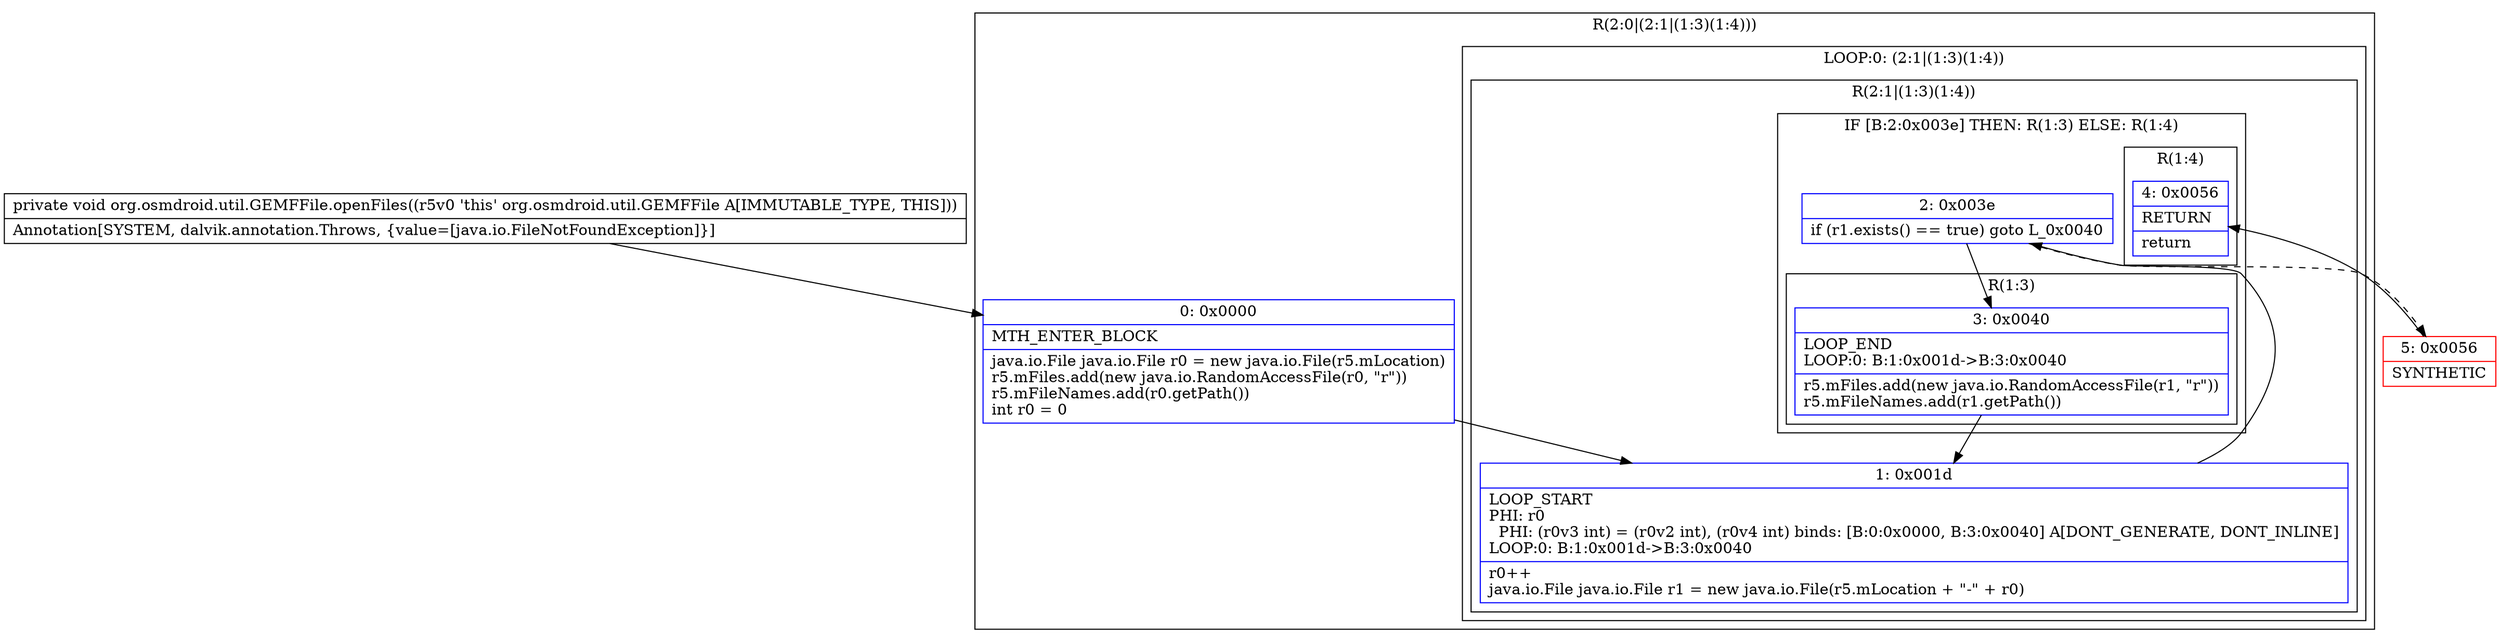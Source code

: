 digraph "CFG fororg.osmdroid.util.GEMFFile.openFiles()V" {
subgraph cluster_Region_1788240801 {
label = "R(2:0|(2:1|(1:3)(1:4)))";
node [shape=record,color=blue];
Node_0 [shape=record,label="{0\:\ 0x0000|MTH_ENTER_BLOCK\l|java.io.File java.io.File r0 = new java.io.File(r5.mLocation)\lr5.mFiles.add(new java.io.RandomAccessFile(r0, \"r\"))\lr5.mFileNames.add(r0.getPath())\lint r0 = 0\l}"];
subgraph cluster_LoopRegion_577756021 {
label = "LOOP:0: (2:1|(1:3)(1:4))";
node [shape=record,color=blue];
subgraph cluster_Region_1194327728 {
label = "R(2:1|(1:3)(1:4))";
node [shape=record,color=blue];
Node_1 [shape=record,label="{1\:\ 0x001d|LOOP_START\lPHI: r0 \l  PHI: (r0v3 int) = (r0v2 int), (r0v4 int) binds: [B:0:0x0000, B:3:0x0040] A[DONT_GENERATE, DONT_INLINE]\lLOOP:0: B:1:0x001d\-\>B:3:0x0040\l|r0++\ljava.io.File java.io.File r1 = new java.io.File(r5.mLocation + \"\-\" + r0)\l}"];
subgraph cluster_IfRegion_1919883348 {
label = "IF [B:2:0x003e] THEN: R(1:3) ELSE: R(1:4)";
node [shape=record,color=blue];
Node_2 [shape=record,label="{2\:\ 0x003e|if (r1.exists() == true) goto L_0x0040\l}"];
subgraph cluster_Region_706841549 {
label = "R(1:3)";
node [shape=record,color=blue];
Node_3 [shape=record,label="{3\:\ 0x0040|LOOP_END\lLOOP:0: B:1:0x001d\-\>B:3:0x0040\l|r5.mFiles.add(new java.io.RandomAccessFile(r1, \"r\"))\lr5.mFileNames.add(r1.getPath())\l}"];
}
subgraph cluster_Region_1588609478 {
label = "R(1:4)";
node [shape=record,color=blue];
Node_4 [shape=record,label="{4\:\ 0x0056|RETURN\l|return\l}"];
}
}
}
}
}
Node_5 [shape=record,color=red,label="{5\:\ 0x0056|SYNTHETIC\l}"];
MethodNode[shape=record,label="{private void org.osmdroid.util.GEMFFile.openFiles((r5v0 'this' org.osmdroid.util.GEMFFile A[IMMUTABLE_TYPE, THIS]))  | Annotation[SYSTEM, dalvik.annotation.Throws, \{value=[java.io.FileNotFoundException]\}]\l}"];
MethodNode -> Node_0;
Node_0 -> Node_1;
Node_1 -> Node_2;
Node_2 -> Node_3;
Node_2 -> Node_5[style=dashed];
Node_3 -> Node_1;
Node_5 -> Node_4;
}

